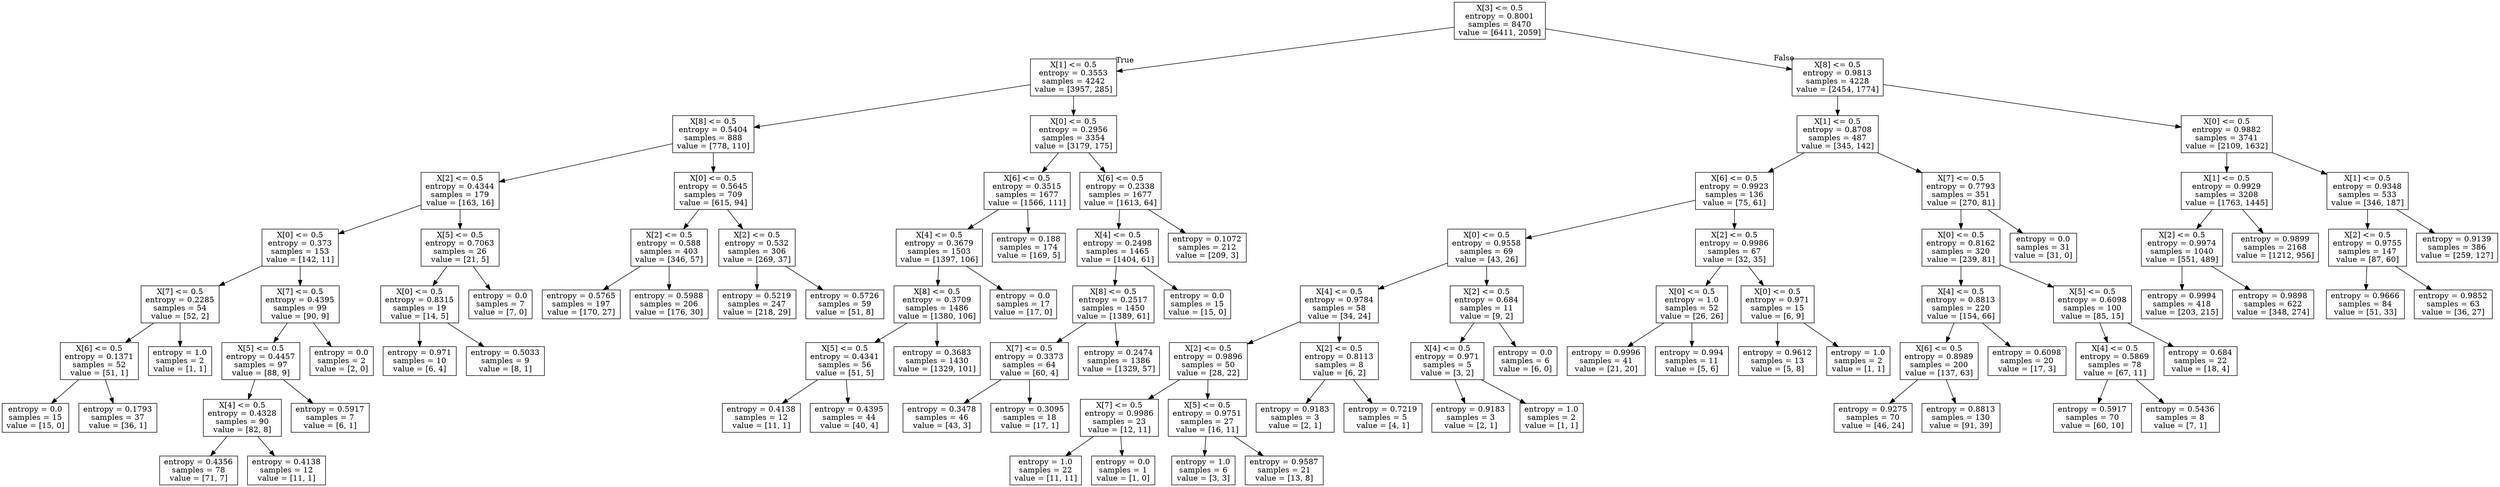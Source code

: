 digraph Tree {
node [shape=box] ;
0 [label="X[3] <= 0.5\nentropy = 0.8001\nsamples = 8470\nvalue = [6411, 2059]"] ;
1 [label="X[1] <= 0.5\nentropy = 0.3553\nsamples = 4242\nvalue = [3957, 285]"] ;
0 -> 1 [labeldistance=2.5, labelangle=45, headlabel="True"] ;
2 [label="X[8] <= 0.5\nentropy = 0.5404\nsamples = 888\nvalue = [778, 110]"] ;
1 -> 2 ;
3 [label="X[2] <= 0.5\nentropy = 0.4344\nsamples = 179\nvalue = [163, 16]"] ;
2 -> 3 ;
4 [label="X[0] <= 0.5\nentropy = 0.373\nsamples = 153\nvalue = [142, 11]"] ;
3 -> 4 ;
5 [label="X[7] <= 0.5\nentropy = 0.2285\nsamples = 54\nvalue = [52, 2]"] ;
4 -> 5 ;
6 [label="X[6] <= 0.5\nentropy = 0.1371\nsamples = 52\nvalue = [51, 1]"] ;
5 -> 6 ;
7 [label="entropy = 0.0\nsamples = 15\nvalue = [15, 0]"] ;
6 -> 7 ;
8 [label="entropy = 0.1793\nsamples = 37\nvalue = [36, 1]"] ;
6 -> 8 ;
9 [label="entropy = 1.0\nsamples = 2\nvalue = [1, 1]"] ;
5 -> 9 ;
10 [label="X[7] <= 0.5\nentropy = 0.4395\nsamples = 99\nvalue = [90, 9]"] ;
4 -> 10 ;
11 [label="X[5] <= 0.5\nentropy = 0.4457\nsamples = 97\nvalue = [88, 9]"] ;
10 -> 11 ;
12 [label="X[4] <= 0.5\nentropy = 0.4328\nsamples = 90\nvalue = [82, 8]"] ;
11 -> 12 ;
13 [label="entropy = 0.4356\nsamples = 78\nvalue = [71, 7]"] ;
12 -> 13 ;
14 [label="entropy = 0.4138\nsamples = 12\nvalue = [11, 1]"] ;
12 -> 14 ;
15 [label="entropy = 0.5917\nsamples = 7\nvalue = [6, 1]"] ;
11 -> 15 ;
16 [label="entropy = 0.0\nsamples = 2\nvalue = [2, 0]"] ;
10 -> 16 ;
17 [label="X[5] <= 0.5\nentropy = 0.7063\nsamples = 26\nvalue = [21, 5]"] ;
3 -> 17 ;
18 [label="X[0] <= 0.5\nentropy = 0.8315\nsamples = 19\nvalue = [14, 5]"] ;
17 -> 18 ;
19 [label="entropy = 0.971\nsamples = 10\nvalue = [6, 4]"] ;
18 -> 19 ;
20 [label="entropy = 0.5033\nsamples = 9\nvalue = [8, 1]"] ;
18 -> 20 ;
21 [label="entropy = 0.0\nsamples = 7\nvalue = [7, 0]"] ;
17 -> 21 ;
22 [label="X[0] <= 0.5\nentropy = 0.5645\nsamples = 709\nvalue = [615, 94]"] ;
2 -> 22 ;
23 [label="X[2] <= 0.5\nentropy = 0.588\nsamples = 403\nvalue = [346, 57]"] ;
22 -> 23 ;
24 [label="entropy = 0.5765\nsamples = 197\nvalue = [170, 27]"] ;
23 -> 24 ;
25 [label="entropy = 0.5988\nsamples = 206\nvalue = [176, 30]"] ;
23 -> 25 ;
26 [label="X[2] <= 0.5\nentropy = 0.532\nsamples = 306\nvalue = [269, 37]"] ;
22 -> 26 ;
27 [label="entropy = 0.5219\nsamples = 247\nvalue = [218, 29]"] ;
26 -> 27 ;
28 [label="entropy = 0.5726\nsamples = 59\nvalue = [51, 8]"] ;
26 -> 28 ;
29 [label="X[0] <= 0.5\nentropy = 0.2956\nsamples = 3354\nvalue = [3179, 175]"] ;
1 -> 29 ;
30 [label="X[6] <= 0.5\nentropy = 0.3515\nsamples = 1677\nvalue = [1566, 111]"] ;
29 -> 30 ;
31 [label="X[4] <= 0.5\nentropy = 0.3679\nsamples = 1503\nvalue = [1397, 106]"] ;
30 -> 31 ;
32 [label="X[8] <= 0.5\nentropy = 0.3709\nsamples = 1486\nvalue = [1380, 106]"] ;
31 -> 32 ;
33 [label="X[5] <= 0.5\nentropy = 0.4341\nsamples = 56\nvalue = [51, 5]"] ;
32 -> 33 ;
34 [label="entropy = 0.4138\nsamples = 12\nvalue = [11, 1]"] ;
33 -> 34 ;
35 [label="entropy = 0.4395\nsamples = 44\nvalue = [40, 4]"] ;
33 -> 35 ;
36 [label="entropy = 0.3683\nsamples = 1430\nvalue = [1329, 101]"] ;
32 -> 36 ;
37 [label="entropy = 0.0\nsamples = 17\nvalue = [17, 0]"] ;
31 -> 37 ;
38 [label="entropy = 0.188\nsamples = 174\nvalue = [169, 5]"] ;
30 -> 38 ;
39 [label="X[6] <= 0.5\nentropy = 0.2338\nsamples = 1677\nvalue = [1613, 64]"] ;
29 -> 39 ;
40 [label="X[4] <= 0.5\nentropy = 0.2498\nsamples = 1465\nvalue = [1404, 61]"] ;
39 -> 40 ;
41 [label="X[8] <= 0.5\nentropy = 0.2517\nsamples = 1450\nvalue = [1389, 61]"] ;
40 -> 41 ;
42 [label="X[7] <= 0.5\nentropy = 0.3373\nsamples = 64\nvalue = [60, 4]"] ;
41 -> 42 ;
43 [label="entropy = 0.3478\nsamples = 46\nvalue = [43, 3]"] ;
42 -> 43 ;
44 [label="entropy = 0.3095\nsamples = 18\nvalue = [17, 1]"] ;
42 -> 44 ;
45 [label="entropy = 0.2474\nsamples = 1386\nvalue = [1329, 57]"] ;
41 -> 45 ;
46 [label="entropy = 0.0\nsamples = 15\nvalue = [15, 0]"] ;
40 -> 46 ;
47 [label="entropy = 0.1072\nsamples = 212\nvalue = [209, 3]"] ;
39 -> 47 ;
48 [label="X[8] <= 0.5\nentropy = 0.9813\nsamples = 4228\nvalue = [2454, 1774]"] ;
0 -> 48 [labeldistance=2.5, labelangle=-45, headlabel="False"] ;
49 [label="X[1] <= 0.5\nentropy = 0.8708\nsamples = 487\nvalue = [345, 142]"] ;
48 -> 49 ;
50 [label="X[6] <= 0.5\nentropy = 0.9923\nsamples = 136\nvalue = [75, 61]"] ;
49 -> 50 ;
51 [label="X[0] <= 0.5\nentropy = 0.9558\nsamples = 69\nvalue = [43, 26]"] ;
50 -> 51 ;
52 [label="X[4] <= 0.5\nentropy = 0.9784\nsamples = 58\nvalue = [34, 24]"] ;
51 -> 52 ;
53 [label="X[2] <= 0.5\nentropy = 0.9896\nsamples = 50\nvalue = [28, 22]"] ;
52 -> 53 ;
54 [label="X[7] <= 0.5\nentropy = 0.9986\nsamples = 23\nvalue = [12, 11]"] ;
53 -> 54 ;
55 [label="entropy = 1.0\nsamples = 22\nvalue = [11, 11]"] ;
54 -> 55 ;
56 [label="entropy = 0.0\nsamples = 1\nvalue = [1, 0]"] ;
54 -> 56 ;
57 [label="X[5] <= 0.5\nentropy = 0.9751\nsamples = 27\nvalue = [16, 11]"] ;
53 -> 57 ;
58 [label="entropy = 1.0\nsamples = 6\nvalue = [3, 3]"] ;
57 -> 58 ;
59 [label="entropy = 0.9587\nsamples = 21\nvalue = [13, 8]"] ;
57 -> 59 ;
60 [label="X[2] <= 0.5\nentropy = 0.8113\nsamples = 8\nvalue = [6, 2]"] ;
52 -> 60 ;
61 [label="entropy = 0.9183\nsamples = 3\nvalue = [2, 1]"] ;
60 -> 61 ;
62 [label="entropy = 0.7219\nsamples = 5\nvalue = [4, 1]"] ;
60 -> 62 ;
63 [label="X[2] <= 0.5\nentropy = 0.684\nsamples = 11\nvalue = [9, 2]"] ;
51 -> 63 ;
64 [label="X[4] <= 0.5\nentropy = 0.971\nsamples = 5\nvalue = [3, 2]"] ;
63 -> 64 ;
65 [label="entropy = 0.9183\nsamples = 3\nvalue = [2, 1]"] ;
64 -> 65 ;
66 [label="entropy = 1.0\nsamples = 2\nvalue = [1, 1]"] ;
64 -> 66 ;
67 [label="entropy = 0.0\nsamples = 6\nvalue = [6, 0]"] ;
63 -> 67 ;
68 [label="X[2] <= 0.5\nentropy = 0.9986\nsamples = 67\nvalue = [32, 35]"] ;
50 -> 68 ;
69 [label="X[0] <= 0.5\nentropy = 1.0\nsamples = 52\nvalue = [26, 26]"] ;
68 -> 69 ;
70 [label="entropy = 0.9996\nsamples = 41\nvalue = [21, 20]"] ;
69 -> 70 ;
71 [label="entropy = 0.994\nsamples = 11\nvalue = [5, 6]"] ;
69 -> 71 ;
72 [label="X[0] <= 0.5\nentropy = 0.971\nsamples = 15\nvalue = [6, 9]"] ;
68 -> 72 ;
73 [label="entropy = 0.9612\nsamples = 13\nvalue = [5, 8]"] ;
72 -> 73 ;
74 [label="entropy = 1.0\nsamples = 2\nvalue = [1, 1]"] ;
72 -> 74 ;
75 [label="X[7] <= 0.5\nentropy = 0.7793\nsamples = 351\nvalue = [270, 81]"] ;
49 -> 75 ;
76 [label="X[0] <= 0.5\nentropy = 0.8162\nsamples = 320\nvalue = [239, 81]"] ;
75 -> 76 ;
77 [label="X[4] <= 0.5\nentropy = 0.8813\nsamples = 220\nvalue = [154, 66]"] ;
76 -> 77 ;
78 [label="X[6] <= 0.5\nentropy = 0.8989\nsamples = 200\nvalue = [137, 63]"] ;
77 -> 78 ;
79 [label="entropy = 0.9275\nsamples = 70\nvalue = [46, 24]"] ;
78 -> 79 ;
80 [label="entropy = 0.8813\nsamples = 130\nvalue = [91, 39]"] ;
78 -> 80 ;
81 [label="entropy = 0.6098\nsamples = 20\nvalue = [17, 3]"] ;
77 -> 81 ;
82 [label="X[5] <= 0.5\nentropy = 0.6098\nsamples = 100\nvalue = [85, 15]"] ;
76 -> 82 ;
83 [label="X[4] <= 0.5\nentropy = 0.5869\nsamples = 78\nvalue = [67, 11]"] ;
82 -> 83 ;
84 [label="entropy = 0.5917\nsamples = 70\nvalue = [60, 10]"] ;
83 -> 84 ;
85 [label="entropy = 0.5436\nsamples = 8\nvalue = [7, 1]"] ;
83 -> 85 ;
86 [label="entropy = 0.684\nsamples = 22\nvalue = [18, 4]"] ;
82 -> 86 ;
87 [label="entropy = 0.0\nsamples = 31\nvalue = [31, 0]"] ;
75 -> 87 ;
88 [label="X[0] <= 0.5\nentropy = 0.9882\nsamples = 3741\nvalue = [2109, 1632]"] ;
48 -> 88 ;
89 [label="X[1] <= 0.5\nentropy = 0.9929\nsamples = 3208\nvalue = [1763, 1445]"] ;
88 -> 89 ;
90 [label="X[2] <= 0.5\nentropy = 0.9974\nsamples = 1040\nvalue = [551, 489]"] ;
89 -> 90 ;
91 [label="entropy = 0.9994\nsamples = 418\nvalue = [203, 215]"] ;
90 -> 91 ;
92 [label="entropy = 0.9898\nsamples = 622\nvalue = [348, 274]"] ;
90 -> 92 ;
93 [label="entropy = 0.9899\nsamples = 2168\nvalue = [1212, 956]"] ;
89 -> 93 ;
94 [label="X[1] <= 0.5\nentropy = 0.9348\nsamples = 533\nvalue = [346, 187]"] ;
88 -> 94 ;
95 [label="X[2] <= 0.5\nentropy = 0.9755\nsamples = 147\nvalue = [87, 60]"] ;
94 -> 95 ;
96 [label="entropy = 0.9666\nsamples = 84\nvalue = [51, 33]"] ;
95 -> 96 ;
97 [label="entropy = 0.9852\nsamples = 63\nvalue = [36, 27]"] ;
95 -> 97 ;
98 [label="entropy = 0.9139\nsamples = 386\nvalue = [259, 127]"] ;
94 -> 98 ;
}